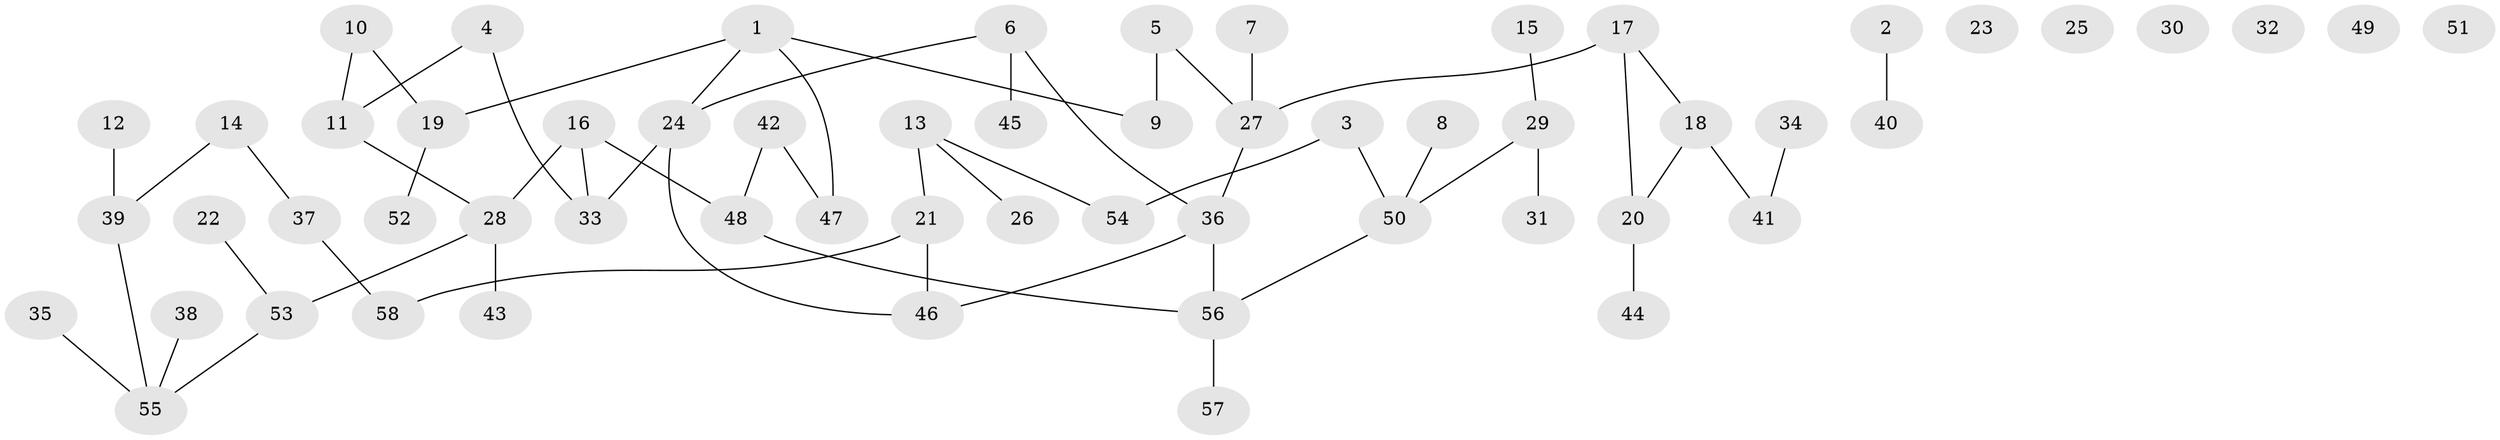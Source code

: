 // Generated by graph-tools (version 1.1) at 2025/49/03/09/25 03:49:11]
// undirected, 58 vertices, 59 edges
graph export_dot {
graph [start="1"]
  node [color=gray90,style=filled];
  1;
  2;
  3;
  4;
  5;
  6;
  7;
  8;
  9;
  10;
  11;
  12;
  13;
  14;
  15;
  16;
  17;
  18;
  19;
  20;
  21;
  22;
  23;
  24;
  25;
  26;
  27;
  28;
  29;
  30;
  31;
  32;
  33;
  34;
  35;
  36;
  37;
  38;
  39;
  40;
  41;
  42;
  43;
  44;
  45;
  46;
  47;
  48;
  49;
  50;
  51;
  52;
  53;
  54;
  55;
  56;
  57;
  58;
  1 -- 9;
  1 -- 19;
  1 -- 24;
  1 -- 47;
  2 -- 40;
  3 -- 50;
  3 -- 54;
  4 -- 11;
  4 -- 33;
  5 -- 9;
  5 -- 27;
  6 -- 24;
  6 -- 36;
  6 -- 45;
  7 -- 27;
  8 -- 50;
  10 -- 11;
  10 -- 19;
  11 -- 28;
  12 -- 39;
  13 -- 21;
  13 -- 26;
  13 -- 54;
  14 -- 37;
  14 -- 39;
  15 -- 29;
  16 -- 28;
  16 -- 33;
  16 -- 48;
  17 -- 18;
  17 -- 20;
  17 -- 27;
  18 -- 20;
  18 -- 41;
  19 -- 52;
  20 -- 44;
  21 -- 46;
  21 -- 58;
  22 -- 53;
  24 -- 33;
  24 -- 46;
  27 -- 36;
  28 -- 43;
  28 -- 53;
  29 -- 31;
  29 -- 50;
  34 -- 41;
  35 -- 55;
  36 -- 46;
  36 -- 56;
  37 -- 58;
  38 -- 55;
  39 -- 55;
  42 -- 47;
  42 -- 48;
  48 -- 56;
  50 -- 56;
  53 -- 55;
  56 -- 57;
}
